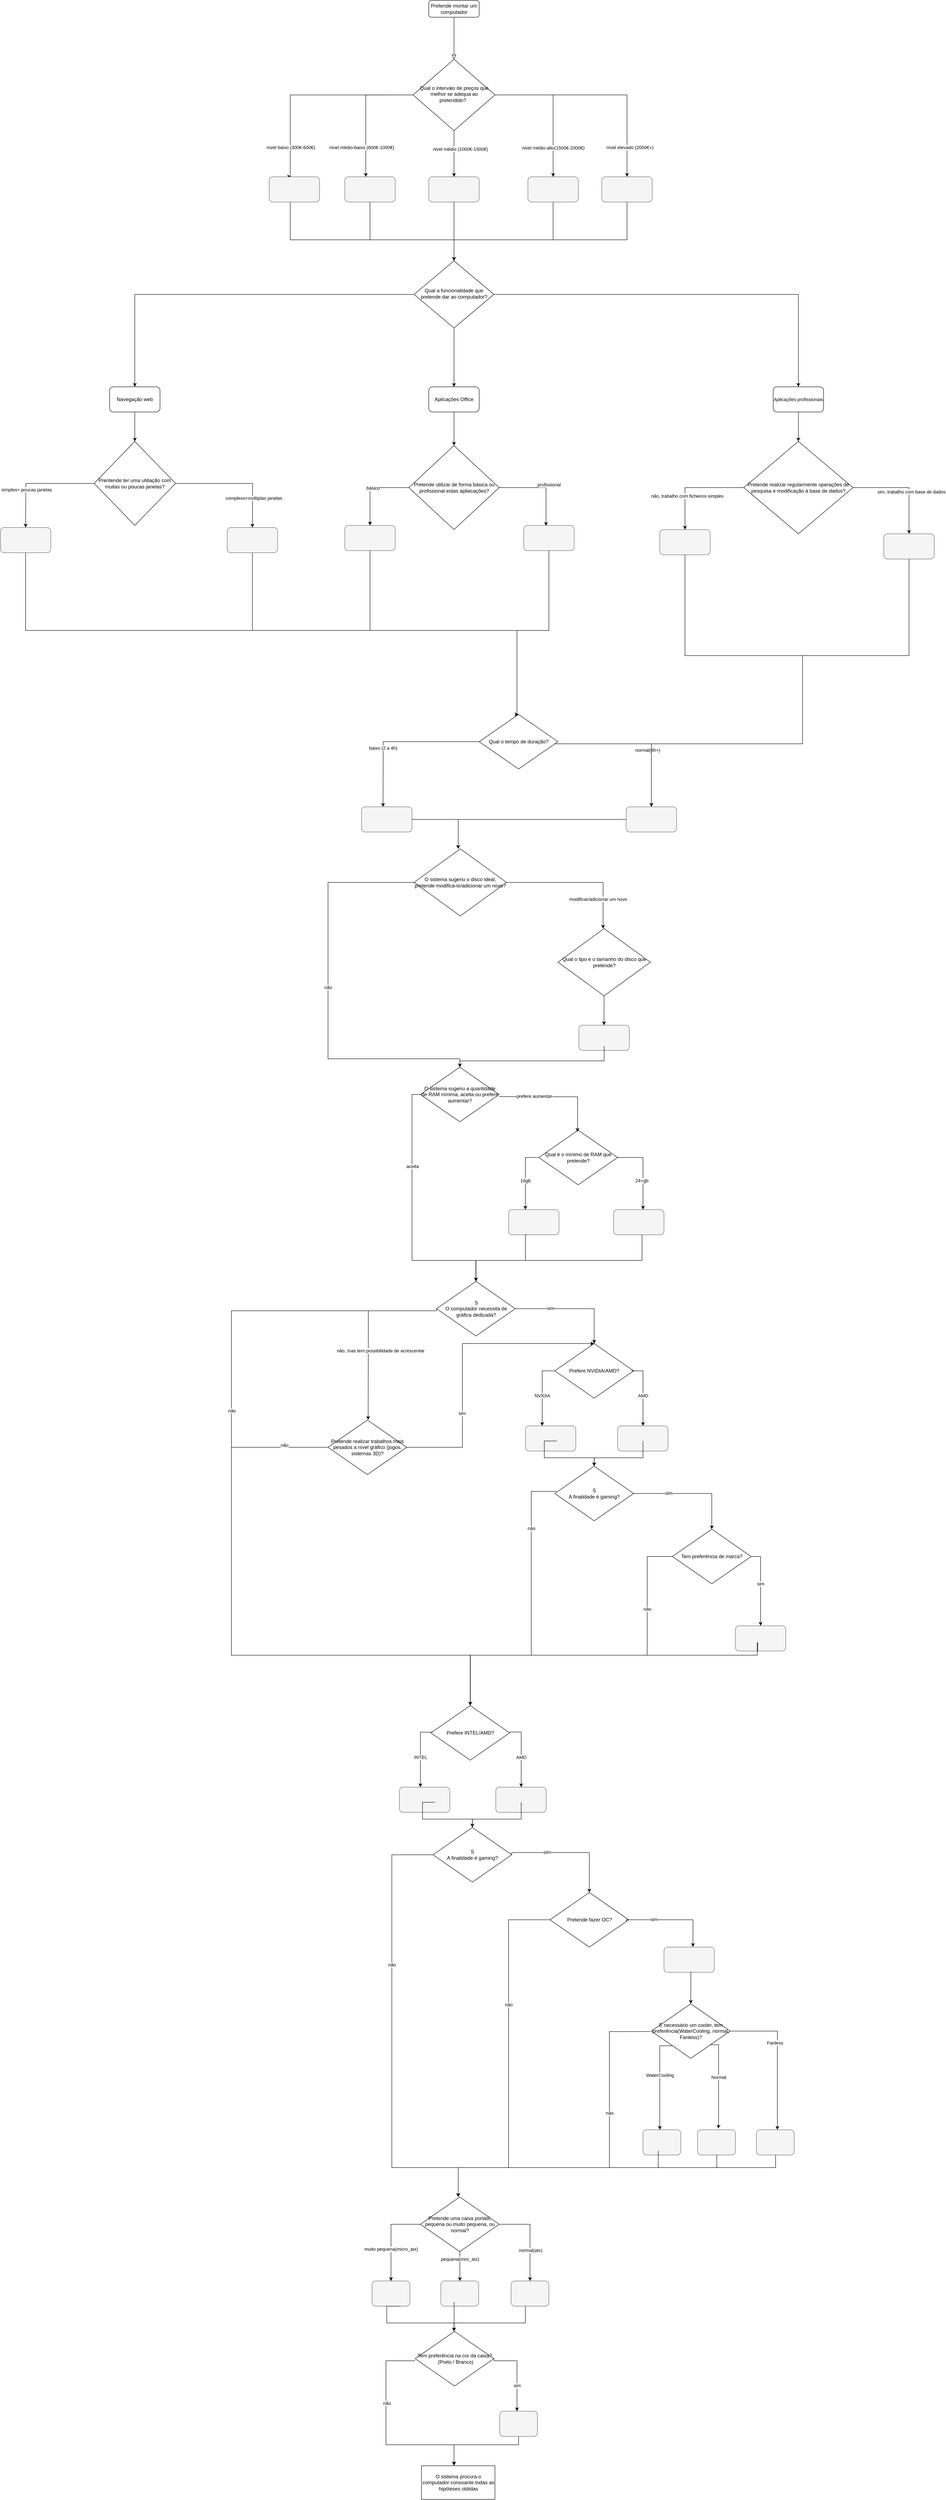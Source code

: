 <mxfile version="15.5.4" type="embed" pages="3"><diagram id="C5RBs43oDa-KdzZeNtuy" name="Common"><mxGraphModel dx="2678" dy="2034" grid="1" gridSize="10" guides="1" tooltips="1" connect="1" arrows="1" fold="1" page="1" pageScale="1" pageWidth="827" pageHeight="1169" math="0" shadow="0"><root><mxCell id="WIyWlLk6GJQsqaUBKTNV-0"/><mxCell id="WIyWlLk6GJQsqaUBKTNV-1" parent="WIyWlLk6GJQsqaUBKTNV-0"/><mxCell id="WIyWlLk6GJQsqaUBKTNV-2" value="" style="rounded=0;html=1;jettySize=auto;orthogonalLoop=1;fontSize=11;endArrow=block;endFill=0;endSize=8;strokeWidth=1;shadow=0;labelBackgroundColor=none;edgeStyle=orthogonalEdgeStyle;" parent="WIyWlLk6GJQsqaUBKTNV-1" source="WIyWlLk6GJQsqaUBKTNV-3" edge="1"><mxGeometry relative="1" as="geometry"><mxPoint y="-440" as="targetPoint"/></mxGeometry></mxCell><mxCell id="WIyWlLk6GJQsqaUBKTNV-3" value="Pretende montar um computador&lt;br&gt;" style="rounded=1;whiteSpace=wrap;html=1;fontSize=12;glass=0;strokeWidth=1;shadow=0;" parent="WIyWlLk6GJQsqaUBKTNV-1" vertex="1"><mxGeometry x="-60" y="-580" width="120" height="40" as="geometry"/></mxCell><mxCell id="u-Qdk7PA7i_6lC7Le9-R-16" style="edgeStyle=orthogonalEdgeStyle;rounded=0;orthogonalLoop=1;jettySize=auto;html=1;entryX=0.5;entryY=0;entryDx=0;entryDy=0;" parent="WIyWlLk6GJQsqaUBKTNV-1" source="WIyWlLk6GJQsqaUBKTNV-6" target="u-Qdk7PA7i_6lC7Le9-R-1" edge="1"><mxGeometry relative="1" as="geometry"><mxPoint x="120" y="370" as="targetPoint"/></mxGeometry></mxCell><mxCell id="u-Qdk7PA7i_6lC7Le9-R-28" style="edgeStyle=orthogonalEdgeStyle;rounded=0;orthogonalLoop=1;jettySize=auto;html=1;entryX=0.5;entryY=0;entryDx=0;entryDy=0;" parent="WIyWlLk6GJQsqaUBKTNV-1" source="WIyWlLk6GJQsqaUBKTNV-6" target="u-Qdk7PA7i_6lC7Le9-R-29" edge="1"><mxGeometry relative="1" as="geometry"><mxPoint y="390" as="targetPoint"/></mxGeometry></mxCell><mxCell id="u-Qdk7PA7i_6lC7Le9-R-41" style="edgeStyle=orthogonalEdgeStyle;rounded=0;orthogonalLoop=1;jettySize=auto;html=1;entryX=0.5;entryY=0;entryDx=0;entryDy=0;" parent="WIyWlLk6GJQsqaUBKTNV-1" source="WIyWlLk6GJQsqaUBKTNV-6" target="u-Qdk7PA7i_6lC7Le9-R-50" edge="1"><mxGeometry relative="1" as="geometry"><mxPoint x="810" y="440" as="targetPoint"/></mxGeometry></mxCell><mxCell id="WIyWlLk6GJQsqaUBKTNV-6" value="Qual a funcionalidade que pretende dar ao computador?" style="rhombus;whiteSpace=wrap;html=1;shadow=0;fontFamily=Helvetica;fontSize=12;align=center;strokeWidth=1;spacing=6;spacingTop=-4;" parent="WIyWlLk6GJQsqaUBKTNV-1" vertex="1"><mxGeometry x="-95" y="40" width="190" height="160" as="geometry"/></mxCell><mxCell id="u-Qdk7PA7i_6lC7Le9-R-0" style="edgeStyle=orthogonalEdgeStyle;rounded=0;orthogonalLoop=1;jettySize=auto;html=1;" parent="WIyWlLk6GJQsqaUBKTNV-1" source="u-Qdk7PA7i_6lC7Le9-R-1" target="u-Qdk7PA7i_6lC7Le9-R-6" edge="1"><mxGeometry relative="1" as="geometry"><Array as="points"/></mxGeometry></mxCell><mxCell id="u-Qdk7PA7i_6lC7Le9-R-1" value="Navegação web" style="rounded=1;whiteSpace=wrap;html=1;" parent="WIyWlLk6GJQsqaUBKTNV-1" vertex="1"><mxGeometry x="-820" y="340" width="120" height="60" as="geometry"/></mxCell><mxCell id="u-Qdk7PA7i_6lC7Le9-R-2" style="edgeStyle=orthogonalEdgeStyle;rounded=0;orthogonalLoop=1;jettySize=auto;html=1;" parent="WIyWlLk6GJQsqaUBKTNV-1" source="u-Qdk7PA7i_6lC7Le9-R-6" edge="1"><mxGeometry relative="1" as="geometry"><mxPoint x="-1020" y="675" as="targetPoint"/></mxGeometry></mxCell><mxCell id="u-Qdk7PA7i_6lC7Le9-R-3" value="simples= poucas janelas" style="edgeLabel;html=1;align=center;verticalAlign=middle;resizable=0;points=[];" parent="u-Qdk7PA7i_6lC7Le9-R-2" vertex="1" connectable="0"><mxGeometry x="0.203" y="-2" relative="1" as="geometry"><mxPoint y="17" as="offset"/></mxGeometry></mxCell><mxCell id="u-Qdk7PA7i_6lC7Le9-R-4" style="edgeStyle=orthogonalEdgeStyle;rounded=0;orthogonalLoop=1;jettySize=auto;html=1;" parent="WIyWlLk6GJQsqaUBKTNV-1" source="u-Qdk7PA7i_6lC7Le9-R-6" edge="1"><mxGeometry relative="1" as="geometry"><mxPoint x="-480" y="675" as="targetPoint"/></mxGeometry></mxCell><mxCell id="u-Qdk7PA7i_6lC7Le9-R-5" value="complexo=múltiplas janelas" style="edgeLabel;html=1;align=center;verticalAlign=middle;resizable=0;points=[];" parent="u-Qdk7PA7i_6lC7Le9-R-4" vertex="1" connectable="0"><mxGeometry x="-0.126" y="-1" relative="1" as="geometry"><mxPoint x="60" y="34" as="offset"/></mxGeometry></mxCell><mxCell id="u-Qdk7PA7i_6lC7Le9-R-6" value="Prentende ter uma utiliação com muitas ou poucas janelas?" style="rhombus;whiteSpace=wrap;html=1;" parent="WIyWlLk6GJQsqaUBKTNV-1" vertex="1"><mxGeometry x="-856.87" y="470" width="193.75" height="200" as="geometry"/></mxCell><mxCell id="u-Qdk7PA7i_6lC7Le9-R-56" style="edgeStyle=orthogonalEdgeStyle;rounded=0;orthogonalLoop=1;jettySize=auto;html=1;entryX=0.5;entryY=0;entryDx=0;entryDy=0;" parent="WIyWlLk6GJQsqaUBKTNV-1" source="u-Qdk7PA7i_6lC7Le9-R-8" target="u-Qdk7PA7i_6lC7Le9-R-15" edge="1"><mxGeometry relative="1" as="geometry"><Array as="points"><mxPoint x="-1020" y="920"/><mxPoint x="150" y="920"/></Array></mxGeometry></mxCell><mxCell id="u-Qdk7PA7i_6lC7Le9-R-8" value="" style="rounded=1;whiteSpace=wrap;html=1;fillColor=#f5f5f5;strokeColor=#666666;fontColor=#333333;" parent="WIyWlLk6GJQsqaUBKTNV-1" vertex="1"><mxGeometry x="-1080" y="675" width="120" height="60" as="geometry"/></mxCell><mxCell id="u-Qdk7PA7i_6lC7Le9-R-11" style="edgeStyle=orthogonalEdgeStyle;rounded=0;orthogonalLoop=1;jettySize=auto;html=1;" parent="WIyWlLk6GJQsqaUBKTNV-1" source="u-Qdk7PA7i_6lC7Le9-R-15" edge="1"><mxGeometry relative="1" as="geometry"><mxPoint x="-169" y="1340" as="targetPoint"/></mxGeometry></mxCell><mxCell id="u-Qdk7PA7i_6lC7Le9-R-12" value="baixo (2 a 4h)" style="edgeLabel;html=1;align=center;verticalAlign=middle;resizable=0;points=[];" parent="u-Qdk7PA7i_6lC7Le9-R-11" vertex="1" connectable="0"><mxGeometry x="0.268" y="-1" relative="1" as="geometry"><mxPoint as="offset"/></mxGeometry></mxCell><mxCell id="u-Qdk7PA7i_6lC7Le9-R-13" style="edgeStyle=orthogonalEdgeStyle;rounded=0;orthogonalLoop=1;jettySize=auto;html=1;entryX=0.5;entryY=0;entryDx=0;entryDy=0;" parent="WIyWlLk6GJQsqaUBKTNV-1" source="u-Qdk7PA7i_6lC7Le9-R-15" target="u-Qdk7PA7i_6lC7Le9-R-18" edge="1"><mxGeometry relative="1" as="geometry"><mxPoint x="471" y="1330" as="targetPoint"/><Array as="points"><mxPoint x="470" y="1190"/></Array></mxGeometry></mxCell><mxCell id="u-Qdk7PA7i_6lC7Le9-R-14" value="normal(4h+)" style="edgeLabel;html=1;align=center;verticalAlign=middle;resizable=0;points=[];" parent="u-Qdk7PA7i_6lC7Le9-R-13" vertex="1" connectable="0"><mxGeometry x="-0.181" relative="1" as="geometry"><mxPoint x="65" y="15" as="offset"/></mxGeometry></mxCell><mxCell id="u-Qdk7PA7i_6lC7Le9-R-15" value="Qual o tempo de duração?" style="rhombus;whiteSpace=wrap;html=1;" parent="WIyWlLk6GJQsqaUBKTNV-1" vertex="1"><mxGeometry x="60" y="1120" width="187.5" height="130" as="geometry"/></mxCell><mxCell id="u-Qdk7PA7i_6lC7Le9-R-17" value="" style="rounded=1;whiteSpace=wrap;html=1;fillColor=#f5f5f5;strokeColor=#666666;fontColor=#333333;" parent="WIyWlLk6GJQsqaUBKTNV-1" vertex="1"><mxGeometry x="-220" y="1340" width="120" height="60" as="geometry"/></mxCell><mxCell id="u-Qdk7PA7i_6lC7Le9-R-18" value="" style="rounded=1;whiteSpace=wrap;html=1;fillColor=#f5f5f5;fontColor=#333333;strokeColor=#666666;" parent="WIyWlLk6GJQsqaUBKTNV-1" vertex="1"><mxGeometry x="410" y="1340" width="120" height="60" as="geometry"/></mxCell><mxCell id="u-Qdk7PA7i_6lC7Le9-R-21" style="edgeStyle=orthogonalEdgeStyle;rounded=0;orthogonalLoop=1;jettySize=auto;html=1;" parent="WIyWlLk6GJQsqaUBKTNV-1" source="u-Qdk7PA7i_6lC7Le9-R-23" target="u-Qdk7PA7i_6lC7Le9-R-25" edge="1"><mxGeometry relative="1" as="geometry"><mxPoint x="617" y="2210" as="targetPoint"/><Array as="points"><mxPoint x="170" y="2175"/></Array></mxGeometry></mxCell><mxCell id="u-Qdk7PA7i_6lC7Le9-R-22" value="16gb" style="edgeLabel;html=1;align=center;verticalAlign=middle;resizable=0;points=[];" parent="u-Qdk7PA7i_6lC7Le9-R-21" vertex="1" connectable="0"><mxGeometry x="-0.181" relative="1" as="geometry"><mxPoint y="23" as="offset"/></mxGeometry></mxCell><mxCell id="u-Qdk7PA7i_6lC7Le9-R-66" style="edgeStyle=orthogonalEdgeStyle;rounded=0;orthogonalLoop=1;jettySize=auto;html=1;" parent="WIyWlLk6GJQsqaUBKTNV-1" source="u-Qdk7PA7i_6lC7Le9-R-23" target="u-Qdk7PA7i_6lC7Le9-R-67" edge="1"><mxGeometry relative="1" as="geometry"><mxPoint x="576" y="2259" as="targetPoint"/><Array as="points"><mxPoint x="450" y="2175"/></Array></mxGeometry></mxCell><mxCell id="u-Qdk7PA7i_6lC7Le9-R-68" value="24+gb" style="edgeLabel;html=1;align=center;verticalAlign=middle;resizable=0;points=[];" parent="u-Qdk7PA7i_6lC7Le9-R-66" vertex="1" connectable="0"><mxGeometry x="-0.383" y="1" relative="1" as="geometry"><mxPoint y="56" as="offset"/></mxGeometry></mxCell><mxCell id="u-Qdk7PA7i_6lC7Le9-R-23" value="Qual é o mínimo de RAM que pretende?" style="rhombus;whiteSpace=wrap;html=1;" parent="WIyWlLk6GJQsqaUBKTNV-1" vertex="1"><mxGeometry x="202" y="2110" width="187.5" height="130" as="geometry"/></mxCell><mxCell id="u-Qdk7PA7i_6lC7Le9-R-25" value="" style="rounded=1;whiteSpace=wrap;html=1;fillColor=#f5f5f5;fontColor=#333333;strokeColor=#666666;" parent="WIyWlLk6GJQsqaUBKTNV-1" vertex="1"><mxGeometry x="130" y="2299" width="120" height="60" as="geometry"/></mxCell><mxCell id="u-Qdk7PA7i_6lC7Le9-R-26" style="edgeStyle=orthogonalEdgeStyle;rounded=0;orthogonalLoop=1;jettySize=auto;html=1;entryX=0.477;entryY=0.002;entryDx=0;entryDy=0;entryPerimeter=0;" parent="WIyWlLk6GJQsqaUBKTNV-1" source="u-Qdk7PA7i_6lC7Le9-R-17" target="119" edge="1"><mxGeometry relative="1" as="geometry"><mxPoint y="1440" as="targetPoint"/><mxPoint x="-30" y="1371" as="sourcePoint"/><Array as="points"><mxPoint x="10" y="1370"/><mxPoint x="10" y="1440"/></Array></mxGeometry></mxCell><mxCell id="u-Qdk7PA7i_6lC7Le9-R-27" style="edgeStyle=orthogonalEdgeStyle;rounded=0;orthogonalLoop=1;jettySize=auto;html=1;" parent="WIyWlLk6GJQsqaUBKTNV-1" source="u-Qdk7PA7i_6lC7Le9-R-18" edge="1"><mxGeometry relative="1" as="geometry"><mxPoint x="10" y="1440" as="targetPoint"/><mxPoint x="380" y="1371" as="sourcePoint"/><Array as="points"><mxPoint x="10" y="1370"/></Array></mxGeometry></mxCell><mxCell id="u-Qdk7PA7i_6lC7Le9-R-32" style="edgeStyle=orthogonalEdgeStyle;rounded=0;orthogonalLoop=1;jettySize=auto;html=1;entryX=0.5;entryY=0;entryDx=0;entryDy=0;" parent="WIyWlLk6GJQsqaUBKTNV-1" source="u-Qdk7PA7i_6lC7Le9-R-29" target="u-Qdk7PA7i_6lC7Le9-R-34" edge="1"><mxGeometry relative="1" as="geometry"><mxPoint y="610" as="targetPoint"/></mxGeometry></mxCell><mxCell id="u-Qdk7PA7i_6lC7Le9-R-29" value="Aplicações Office" style="rounded=1;whiteSpace=wrap;html=1;" parent="WIyWlLk6GJQsqaUBKTNV-1" vertex="1"><mxGeometry x="-60" y="340" width="120" height="60" as="geometry"/></mxCell><mxCell id="u-Qdk7PA7i_6lC7Le9-R-57" style="edgeStyle=orthogonalEdgeStyle;rounded=0;orthogonalLoop=1;jettySize=auto;html=1;entryX=0.5;entryY=0;entryDx=0;entryDy=0;" parent="WIyWlLk6GJQsqaUBKTNV-1" source="u-Qdk7PA7i_6lC7Le9-R-10" target="u-Qdk7PA7i_6lC7Le9-R-15" edge="1"><mxGeometry relative="1" as="geometry"><Array as="points"><mxPoint x="-480" y="920"/><mxPoint x="150" y="920"/></Array></mxGeometry></mxCell><mxCell id="u-Qdk7PA7i_6lC7Le9-R-10" value="" style="rounded=1;whiteSpace=wrap;html=1;fillColor=#f5f5f5;fontColor=#333333;strokeColor=#666666;" parent="WIyWlLk6GJQsqaUBKTNV-1" vertex="1"><mxGeometry x="-540" y="675" width="120" height="60" as="geometry"/></mxCell><mxCell id="u-Qdk7PA7i_6lC7Le9-R-35" style="edgeStyle=orthogonalEdgeStyle;rounded=0;orthogonalLoop=1;jettySize=auto;html=1;entryX=0.5;entryY=0;entryDx=0;entryDy=0;" parent="WIyWlLk6GJQsqaUBKTNV-1" source="u-Qdk7PA7i_6lC7Le9-R-34" target="u-Qdk7PA7i_6lC7Le9-R-39" edge="1"><mxGeometry relative="1" as="geometry"><mxPoint x="-200" y="700" as="targetPoint"/></mxGeometry></mxCell><mxCell id="u-Qdk7PA7i_6lC7Le9-R-37" value="básico" style="edgeLabel;html=1;align=center;verticalAlign=middle;resizable=0;points=[];" parent="u-Qdk7PA7i_6lC7Le9-R-35" vertex="1" connectable="0"><mxGeometry x="-0.056" y="1" relative="1" as="geometry"><mxPoint as="offset"/></mxGeometry></mxCell><mxCell id="u-Qdk7PA7i_6lC7Le9-R-36" style="edgeStyle=orthogonalEdgeStyle;rounded=0;orthogonalLoop=1;jettySize=auto;html=1;entryX=0.442;entryY=0.017;entryDx=0;entryDy=0;entryPerimeter=0;" parent="WIyWlLk6GJQsqaUBKTNV-1" source="u-Qdk7PA7i_6lC7Le9-R-34" target="u-Qdk7PA7i_6lC7Le9-R-40" edge="1"><mxGeometry relative="1" as="geometry"><mxPoint x="220" y="690" as="targetPoint"/></mxGeometry></mxCell><mxCell id="u-Qdk7PA7i_6lC7Le9-R-38" value="profissional" style="edgeLabel;html=1;align=center;verticalAlign=middle;resizable=0;points=[];" parent="u-Qdk7PA7i_6lC7Le9-R-36" vertex="1" connectable="0"><mxGeometry x="0.308" y="4" relative="1" as="geometry"><mxPoint x="3" y="-28" as="offset"/></mxGeometry></mxCell><mxCell id="u-Qdk7PA7i_6lC7Le9-R-34" value="Pretende utilizar de forma básica ou profissional estas apliacações?" style="rhombus;whiteSpace=wrap;html=1;" parent="WIyWlLk6GJQsqaUBKTNV-1" vertex="1"><mxGeometry x="-107.5" y="480" width="215" height="200" as="geometry"/></mxCell><mxCell id="u-Qdk7PA7i_6lC7Le9-R-58" style="edgeStyle=orthogonalEdgeStyle;rounded=0;orthogonalLoop=1;jettySize=auto;html=1;entryX=0.5;entryY=0;entryDx=0;entryDy=0;" parent="WIyWlLk6GJQsqaUBKTNV-1" source="u-Qdk7PA7i_6lC7Le9-R-39" target="u-Qdk7PA7i_6lC7Le9-R-15" edge="1"><mxGeometry relative="1" as="geometry"><Array as="points"><mxPoint x="-200" y="920"/><mxPoint x="150" y="920"/></Array></mxGeometry></mxCell><mxCell id="u-Qdk7PA7i_6lC7Le9-R-39" value="" style="rounded=1;whiteSpace=wrap;html=1;fillColor=#f5f5f5;fontColor=#333333;strokeColor=#666666;" parent="WIyWlLk6GJQsqaUBKTNV-1" vertex="1"><mxGeometry x="-260" y="670" width="120" height="60" as="geometry"/></mxCell><mxCell id="u-Qdk7PA7i_6lC7Le9-R-59" style="edgeStyle=orthogonalEdgeStyle;rounded=0;orthogonalLoop=1;jettySize=auto;html=1;entryX=0.5;entryY=0;entryDx=0;entryDy=0;" parent="WIyWlLk6GJQsqaUBKTNV-1" source="u-Qdk7PA7i_6lC7Le9-R-40" target="u-Qdk7PA7i_6lC7Le9-R-15" edge="1"><mxGeometry relative="1" as="geometry"><Array as="points"><mxPoint x="226" y="920"/><mxPoint x="150" y="920"/></Array></mxGeometry></mxCell><mxCell id="u-Qdk7PA7i_6lC7Le9-R-40" value="" style="rounded=1;whiteSpace=wrap;html=1;fillColor=#f5f5f5;fontColor=#333333;strokeColor=#666666;" parent="WIyWlLk6GJQsqaUBKTNV-1" vertex="1"><mxGeometry x="166" y="670" width="120" height="60" as="geometry"/></mxCell><mxCell id="u-Qdk7PA7i_6lC7Le9-R-46" style="edgeStyle=orthogonalEdgeStyle;rounded=0;orthogonalLoop=1;jettySize=auto;html=1;entryX=0.5;entryY=0;entryDx=0;entryDy=0;" parent="WIyWlLk6GJQsqaUBKTNV-1" source="u-Qdk7PA7i_6lC7Le9-R-43" target="u-Qdk7PA7i_6lC7Le9-R-48" edge="1"><mxGeometry relative="1" as="geometry"><mxPoint x="543.5" y="830" as="targetPoint"/></mxGeometry></mxCell><mxCell id="u-Qdk7PA7i_6lC7Le9-R-47" value="não, trabalho com ficheiros simples" style="edgeLabel;html=1;align=center;verticalAlign=middle;resizable=0;points=[];" parent="u-Qdk7PA7i_6lC7Le9-R-46" vertex="1" connectable="0"><mxGeometry x="0.176" y="-1" relative="1" as="geometry"><mxPoint x="6" y="19" as="offset"/></mxGeometry></mxCell><mxCell id="u-Qdk7PA7i_6lC7Le9-R-53" style="edgeStyle=orthogonalEdgeStyle;rounded=0;orthogonalLoop=1;jettySize=auto;html=1;entryX=0.5;entryY=0;entryDx=0;entryDy=0;" parent="WIyWlLk6GJQsqaUBKTNV-1" source="u-Qdk7PA7i_6lC7Le9-R-43" target="u-Qdk7PA7i_6lC7Le9-R-49" edge="1"><mxGeometry relative="1" as="geometry"/></mxCell><mxCell id="u-Qdk7PA7i_6lC7Le9-R-54" value="&lt;span style=&quot;color: rgba(0, 0, 0, 0); font-family: monospace; font-size: 0px; text-align: start; background-color: rgb(248, 249, 250);&quot;&gt;%3CmxGraphModel%3E%3Croot%3E%3CmxCell%20id%3D%220%22%2F%3E%3CmxCell%20id%3D%221%22%20parent%3D%220%22%2F%3E%3CmxCell%20id%3D%222%22%20value%3D%22sim%2C%20utilizar%20base%20de%20dados%22%20style%3D%22edgeLabel%3Bhtml%3D1%3Balign%3Dcenter%3BverticalAlign%3Dmiddle%3Bresizable%3D0%3Bpoints%3D%5B%5D%3B%22%20vertex%3D%221%22%20connectable%3D%220%22%20parent%3D%221%22%3E%3CmxGeometry%20x%3D%221116%22%20y%3D%22630%22%20as%3D%22geometry%22%2F%3E%3C%2FmxCell%3E%3C%2Froot%3E%3C%2FmxGraphModel%3Esim&lt;/span&gt;" style="edgeLabel;html=1;align=center;verticalAlign=middle;resizable=0;points=[];" parent="u-Qdk7PA7i_6lC7Le9-R-53" vertex="1" connectable="0"><mxGeometry x="-0.138" y="4" relative="1" as="geometry"><mxPoint as="offset"/></mxGeometry></mxCell><mxCell id="u-Qdk7PA7i_6lC7Le9-R-55" value="sim, trabalho com base de dados" style="edgeLabel;html=1;align=center;verticalAlign=middle;resizable=0;points=[];" parent="u-Qdk7PA7i_6lC7Le9-R-53" vertex="1" connectable="0"><mxGeometry x="-0.179" relative="1" as="geometry"><mxPoint x="39" y="10" as="offset"/></mxGeometry></mxCell><mxCell id="u-Qdk7PA7i_6lC7Le9-R-43" value="Pretende realizar regularmente operações de pesquisa e modificação à base de dados?" style="rhombus;whiteSpace=wrap;html=1;" parent="WIyWlLk6GJQsqaUBKTNV-1" vertex="1"><mxGeometry x="690" y="470" width="260" height="220" as="geometry"/></mxCell><mxCell id="u-Qdk7PA7i_6lC7Le9-R-64" style="edgeStyle=orthogonalEdgeStyle;rounded=0;orthogonalLoop=1;jettySize=auto;html=1;" parent="WIyWlLk6GJQsqaUBKTNV-1" source="u-Qdk7PA7i_6lC7Le9-R-48" edge="1"><mxGeometry relative="1" as="geometry"><mxPoint x="470" y="1340" as="targetPoint"/><Array as="points"><mxPoint x="550" y="980"/><mxPoint x="830" y="980"/><mxPoint x="830" y="1190"/></Array></mxGeometry></mxCell><mxCell id="u-Qdk7PA7i_6lC7Le9-R-48" value="" style="rounded=1;whiteSpace=wrap;html=1;fillColor=#f5f5f5;fontColor=#333333;strokeColor=#666666;" parent="WIyWlLk6GJQsqaUBKTNV-1" vertex="1"><mxGeometry x="490" y="680" width="120" height="60" as="geometry"/></mxCell><mxCell id="u-Qdk7PA7i_6lC7Le9-R-65" style="edgeStyle=orthogonalEdgeStyle;rounded=0;orthogonalLoop=1;jettySize=auto;html=1;" parent="WIyWlLk6GJQsqaUBKTNV-1" source="u-Qdk7PA7i_6lC7Le9-R-49" target="u-Qdk7PA7i_6lC7Le9-R-18" edge="1"><mxGeometry relative="1" as="geometry"><Array as="points"><mxPoint x="1083" y="980"/><mxPoint x="830" y="980"/><mxPoint x="830" y="1190"/><mxPoint x="470" y="1190"/></Array></mxGeometry></mxCell><mxCell id="u-Qdk7PA7i_6lC7Le9-R-49" value="" style="rounded=1;whiteSpace=wrap;html=1;fillColor=#f5f5f5;fontColor=#333333;strokeColor=#666666;" parent="WIyWlLk6GJQsqaUBKTNV-1" vertex="1"><mxGeometry x="1023.5" y="690" width="120" height="60" as="geometry"/></mxCell><mxCell id="u-Qdk7PA7i_6lC7Le9-R-51" style="edgeStyle=orthogonalEdgeStyle;rounded=0;orthogonalLoop=1;jettySize=auto;html=1;" parent="WIyWlLk6GJQsqaUBKTNV-1" source="u-Qdk7PA7i_6lC7Le9-R-50" target="u-Qdk7PA7i_6lC7Le9-R-43" edge="1"><mxGeometry relative="1" as="geometry"/></mxCell><mxCell id="u-Qdk7PA7i_6lC7Le9-R-50" value="&lt;span style=&quot;font-size: 11px; background-color: rgb(255, 255, 255);&quot;&gt;Aplicações profissionais&lt;/span&gt;" style="rounded=1;whiteSpace=wrap;html=1;" parent="WIyWlLk6GJQsqaUBKTNV-1" vertex="1"><mxGeometry x="760" y="340" width="120" height="60" as="geometry"/></mxCell><mxCell id="u-Qdk7PA7i_6lC7Le9-R-67" value="" style="rounded=1;whiteSpace=wrap;html=1;fillColor=#f5f5f5;fontColor=#333333;strokeColor=#666666;" parent="WIyWlLk6GJQsqaUBKTNV-1" vertex="1"><mxGeometry x="380" y="2299" width="120" height="60" as="geometry"/></mxCell><mxCell id="u-Qdk7PA7i_6lC7Le9-R-72" style="edgeStyle=orthogonalEdgeStyle;rounded=0;orthogonalLoop=1;jettySize=auto;html=1;entryX=0.434;entryY=-0.01;entryDx=0;entryDy=0;entryPerimeter=0;" parent="WIyWlLk6GJQsqaUBKTNV-1" target="u-Qdk7PA7i_6lC7Le9-R-75" edge="1"><mxGeometry relative="1" as="geometry"><mxPoint x="-350.07" y="-160" as="targetPoint"/><Array as="points"><mxPoint x="-390" y="-355"/><mxPoint x="-390" y="-161"/></Array><mxPoint x="-97.503" y="-354.941" as="sourcePoint"/></mxGeometry></mxCell><mxCell id="u-Qdk7PA7i_6lC7Le9-R-74" value="nível baixo (300€-600€)" style="edgeLabel;html=1;align=center;verticalAlign=middle;resizable=0;points=[];" parent="u-Qdk7PA7i_6lC7Le9-R-72" vertex="1" connectable="0"><mxGeometry x="0.034" relative="1" as="geometry"><mxPoint x="-39" y="125" as="offset"/></mxGeometry></mxCell><mxCell id="u-Qdk7PA7i_6lC7Le9-R-79" style="edgeStyle=orthogonalEdgeStyle;rounded=0;orthogonalLoop=1;jettySize=auto;html=1;" parent="WIyWlLk6GJQsqaUBKTNV-1" source="u-Qdk7PA7i_6lC7Le9-R-70" target="u-Qdk7PA7i_6lC7Le9-R-78" edge="1"><mxGeometry relative="1" as="geometry"><Array as="points"><mxPoint x="-210" y="-355"/><mxPoint x="-210" y="-130"/></Array></mxGeometry></mxCell><mxCell id="u-Qdk7PA7i_6lC7Le9-R-80" value="nivel médio-baixo (600€-1000€)" style="edgeLabel;html=1;align=center;verticalAlign=middle;resizable=0;points=[];" parent="u-Qdk7PA7i_6lC7Le9-R-79" vertex="1" connectable="0"><mxGeometry x="-0.199" relative="1" as="geometry"><mxPoint x="-10" y="114" as="offset"/></mxGeometry></mxCell><mxCell id="u-Qdk7PA7i_6lC7Le9-R-81" style="edgeStyle=orthogonalEdgeStyle;rounded=0;orthogonalLoop=1;jettySize=auto;html=1;entryX=0.5;entryY=0;entryDx=0;entryDy=0;" parent="WIyWlLk6GJQsqaUBKTNV-1" source="u-Qdk7PA7i_6lC7Le9-R-70" target="u-Qdk7PA7i_6lC7Le9-R-82" edge="1"><mxGeometry relative="1" as="geometry"><mxPoint x="260" y="-160.0" as="targetPoint"/><Array as="points"><mxPoint x="236" y="-355"/></Array></mxGeometry></mxCell><mxCell id="u-Qdk7PA7i_6lC7Le9-R-83" value="nivel médio-alto(1500€-2000€)" style="edgeLabel;html=1;align=center;verticalAlign=middle;resizable=0;points=[];" parent="u-Qdk7PA7i_6lC7Le9-R-81" vertex="1" connectable="0"><mxGeometry x="0.097" relative="1" as="geometry"><mxPoint y="81" as="offset"/></mxGeometry></mxCell><mxCell id="u-Qdk7PA7i_6lC7Le9-R-70" value="Qual o intervalo de preços que melhor se adequa ao pretendido?&amp;nbsp;&amp;nbsp;" style="rhombus;whiteSpace=wrap;html=1;shadow=0;fontFamily=Helvetica;fontSize=12;align=center;strokeWidth=1;spacing=6;spacingTop=-4;" parent="WIyWlLk6GJQsqaUBKTNV-1" vertex="1"><mxGeometry x="-97.5" y="-440" width="195" height="170" as="geometry"/></mxCell><mxCell id="u-Qdk7PA7i_6lC7Le9-R-85" style="edgeStyle=orthogonalEdgeStyle;rounded=0;orthogonalLoop=1;jettySize=auto;html=1;" parent="WIyWlLk6GJQsqaUBKTNV-1" source="u-Qdk7PA7i_6lC7Le9-R-75" target="WIyWlLk6GJQsqaUBKTNV-6" edge="1"><mxGeometry relative="1" as="geometry"><Array as="points"><mxPoint x="-390" y="-10"/><mxPoint y="-10"/></Array></mxGeometry></mxCell><mxCell id="u-Qdk7PA7i_6lC7Le9-R-75" value="" style="rounded=1;whiteSpace=wrap;html=1;fillColor=#f5f5f5;strokeColor=#666666;fontColor=#333333;" parent="WIyWlLk6GJQsqaUBKTNV-1" vertex="1"><mxGeometry x="-440" y="-160" width="120" height="60" as="geometry"/></mxCell><mxCell id="u-Qdk7PA7i_6lC7Le9-R-86" style="edgeStyle=orthogonalEdgeStyle;rounded=0;orthogonalLoop=1;jettySize=auto;html=1;entryX=0.5;entryY=0;entryDx=0;entryDy=0;" parent="WIyWlLk6GJQsqaUBKTNV-1" source="u-Qdk7PA7i_6lC7Le9-R-78" target="WIyWlLk6GJQsqaUBKTNV-6" edge="1"><mxGeometry relative="1" as="geometry"><Array as="points"><mxPoint x="-200" y="-10"/><mxPoint y="-10"/></Array></mxGeometry></mxCell><mxCell id="u-Qdk7PA7i_6lC7Le9-R-78" value="" style="rounded=1;whiteSpace=wrap;html=1;fillColor=#f5f5f5;strokeColor=#666666;fontColor=#333333;" parent="WIyWlLk6GJQsqaUBKTNV-1" vertex="1"><mxGeometry x="-260" y="-160" width="120" height="60" as="geometry"/></mxCell><mxCell id="u-Qdk7PA7i_6lC7Le9-R-87" style="edgeStyle=orthogonalEdgeStyle;rounded=0;orthogonalLoop=1;jettySize=auto;html=1;" parent="WIyWlLk6GJQsqaUBKTNV-1" source="u-Qdk7PA7i_6lC7Le9-R-82" edge="1"><mxGeometry relative="1" as="geometry"><mxPoint y="40.0" as="targetPoint"/><Array as="points"><mxPoint x="236" y="-10"/><mxPoint y="-10"/></Array></mxGeometry></mxCell><mxCell id="u-Qdk7PA7i_6lC7Le9-R-82" value="" style="rounded=1;whiteSpace=wrap;html=1;fillColor=#f5f5f5;strokeColor=#666666;fontColor=#333333;" parent="WIyWlLk6GJQsqaUBKTNV-1" vertex="1"><mxGeometry x="176" y="-160" width="120" height="60" as="geometry"/></mxCell><mxCell id="0" style="edgeStyle=orthogonalEdgeStyle;rounded=0;orthogonalLoop=1;jettySize=auto;html=1;" parent="WIyWlLk6GJQsqaUBKTNV-1" source="u-Qdk7PA7i_6lC7Le9-R-70" target="2" edge="1"><mxGeometry relative="1" as="geometry"><mxPoint x="67.466" y="-339.774" as="sourcePoint"/><Array as="points"><mxPoint y="-110"/></Array></mxGeometry></mxCell><mxCell id="1" value="nivel médio (1000€-1500€)" style="edgeLabel;html=1;align=center;verticalAlign=middle;resizable=0;points=[];" parent="0" vertex="1" connectable="0"><mxGeometry x="-0.199" relative="1" as="geometry"><mxPoint x="15" as="offset"/></mxGeometry></mxCell><mxCell id="2" value="" style="rounded=1;whiteSpace=wrap;html=1;fillColor=#f5f5f5;strokeColor=#666666;fontColor=#333333;" parent="WIyWlLk6GJQsqaUBKTNV-1" vertex="1"><mxGeometry x="-60" y="-160" width="120" height="60" as="geometry"/></mxCell><mxCell id="3" style="edgeStyle=orthogonalEdgeStyle;rounded=0;orthogonalLoop=1;jettySize=auto;html=1;entryX=0.5;entryY=0;entryDx=0;entryDy=0;exitX=0.5;exitY=1;exitDx=0;exitDy=0;" parent="WIyWlLk6GJQsqaUBKTNV-1" source="2" target="WIyWlLk6GJQsqaUBKTNV-6" edge="1"><mxGeometry relative="1" as="geometry"><mxPoint x="-190.034" y="-90" as="sourcePoint"/><mxPoint x="10" y="50" as="targetPoint"/><Array as="points"/></mxGeometry></mxCell><mxCell id="4" style="edgeStyle=orthogonalEdgeStyle;rounded=0;orthogonalLoop=1;jettySize=auto;html=1;entryX=0.5;entryY=0;entryDx=0;entryDy=0;exitX=1;exitY=0.5;exitDx=0;exitDy=0;" parent="WIyWlLk6GJQsqaUBKTNV-1" source="u-Qdk7PA7i_6lC7Le9-R-70" target="7" edge="1"><mxGeometry relative="1" as="geometry"><mxPoint x="436" y="-160.0" as="targetPoint"/><Array as="points"><mxPoint x="412" y="-355"/></Array><mxPoint x="273.5" y="-355" as="sourcePoint"/></mxGeometry></mxCell><mxCell id="5" value="nível elevado (2000€+)&amp;nbsp;" style="edgeLabel;html=1;align=center;verticalAlign=middle;resizable=0;points=[];" parent="4" vertex="1" connectable="0"><mxGeometry x="0.097" relative="1" as="geometry"><mxPoint x="43" y="125" as="offset"/></mxGeometry></mxCell><mxCell id="6" style="edgeStyle=orthogonalEdgeStyle;rounded=0;orthogonalLoop=1;jettySize=auto;html=1;" parent="WIyWlLk6GJQsqaUBKTNV-1" source="7" edge="1"><mxGeometry relative="1" as="geometry"><mxPoint y="40" as="targetPoint"/><Array as="points"><mxPoint x="412" y="-10"/><mxPoint y="-10"/><mxPoint y="40"/></Array></mxGeometry></mxCell><mxCell id="7" value="" style="rounded=1;whiteSpace=wrap;html=1;fillColor=#f5f5f5;strokeColor=#666666;fontColor=#333333;" parent="WIyWlLk6GJQsqaUBKTNV-1" vertex="1"><mxGeometry x="352" y="-160" width="120" height="60" as="geometry"/></mxCell><mxCell id="9" value="O sistema sugeriu a quantidade de RAM mínima, aceita ou prefere aumentar?" style="rhombus;whiteSpace=wrap;html=1;" parent="WIyWlLk6GJQsqaUBKTNV-1" vertex="1"><mxGeometry x="-80" y="1960" width="187.5" height="130" as="geometry"/></mxCell><mxCell id="11" style="edgeStyle=orthogonalEdgeStyle;rounded=0;orthogonalLoop=1;jettySize=auto;html=1;" parent="WIyWlLk6GJQsqaUBKTNV-1" edge="1"><mxGeometry relative="1" as="geometry"><mxPoint x="294" y="2114" as="targetPoint"/><mxPoint x="107.5" y="2030" as="sourcePoint"/></mxGeometry></mxCell><mxCell id="12" value="prefere aumentar" style="edgeLabel;html=1;align=center;verticalAlign=middle;resizable=0;points=[];" parent="11" vertex="1" connectable="0"><mxGeometry x="-0.383" y="1" relative="1" as="geometry"><mxPoint as="offset"/></mxGeometry></mxCell><mxCell id="13" style="edgeStyle=orthogonalEdgeStyle;rounded=0;orthogonalLoop=1;jettySize=auto;html=1;entryX=0.5;entryY=0;entryDx=0;entryDy=0;" parent="WIyWlLk6GJQsqaUBKTNV-1" source="9" target="15" edge="1"><mxGeometry relative="1" as="geometry"><mxPoint x="-100" y="2500" as="targetPoint"/><mxPoint x="-100" y="2080" as="sourcePoint"/><Array as="points"><mxPoint x="-100" y="2025"/><mxPoint x="-100" y="2420"/><mxPoint x="52" y="2420"/></Array></mxGeometry></mxCell><mxCell id="14" value="aceita" style="edgeLabel;html=1;align=center;verticalAlign=middle;resizable=0;points=[];" parent="13" vertex="1" connectable="0"><mxGeometry x="-0.383" y="1" relative="1" as="geometry"><mxPoint as="offset"/></mxGeometry></mxCell><mxCell id="15" value="S&lt;br&gt;O computador necessita de gráfica dedicada?" style="rhombus;whiteSpace=wrap;html=1;" parent="WIyWlLk6GJQsqaUBKTNV-1" vertex="1"><mxGeometry x="-41.5" y="2470" width="187.5" height="130" as="geometry"/></mxCell><mxCell id="17" style="edgeStyle=orthogonalEdgeStyle;rounded=0;orthogonalLoop=1;jettySize=auto;html=1;entryX=0.5;entryY=0;entryDx=0;entryDy=0;" parent="WIyWlLk6GJQsqaUBKTNV-1" target="15" edge="1"><mxGeometry relative="1" as="geometry"><mxPoint x="174" y="2483" as="targetPoint"/><mxPoint x="174" y="2359" as="sourcePoint"/><Array as="points"><mxPoint x="170" y="2359"/><mxPoint x="170" y="2420"/><mxPoint x="52" y="2420"/></Array></mxGeometry></mxCell><mxCell id="19" style="edgeStyle=orthogonalEdgeStyle;rounded=0;orthogonalLoop=1;jettySize=auto;html=1;entryX=0.5;entryY=0;entryDx=0;entryDy=0;" parent="WIyWlLk6GJQsqaUBKTNV-1" target="15" edge="1"><mxGeometry relative="1" as="geometry"><mxPoint x="80" y="2479" as="targetPoint"/><mxPoint x="447.75" y="2359" as="sourcePoint"/><Array as="points"><mxPoint x="448" y="2420"/><mxPoint x="52" y="2420"/><mxPoint x="52" y="2470"/></Array></mxGeometry></mxCell><mxCell id="20" style="edgeStyle=orthogonalEdgeStyle;rounded=0;orthogonalLoop=1;jettySize=auto;html=1;exitX=1;exitY=0.5;exitDx=0;exitDy=0;entryX=0.5;entryY=0;entryDx=0;entryDy=0;" parent="WIyWlLk6GJQsqaUBKTNV-1" source="15" target="34" edge="1"><mxGeometry relative="1" as="geometry"><mxPoint x="333" y="2614" as="targetPoint"/><mxPoint x="146" y="2530.03" as="sourcePoint"/></mxGeometry></mxCell><mxCell id="21" value="sim" style="edgeLabel;html=1;align=center;verticalAlign=middle;resizable=0;points=[];" parent="20" vertex="1" connectable="0"><mxGeometry x="-0.383" y="1" relative="1" as="geometry"><mxPoint as="offset"/></mxGeometry></mxCell><mxCell id="22" style="edgeStyle=orthogonalEdgeStyle;rounded=0;orthogonalLoop=1;jettySize=auto;html=1;exitX=0;exitY=0.5;exitDx=0;exitDy=0;entryX=0.51;entryY=-0.002;entryDx=0;entryDy=0;entryPerimeter=0;" parent="WIyWlLk6GJQsqaUBKTNV-1" source="15" target="24" edge="1"><mxGeometry relative="1" as="geometry"><mxPoint x="-210" y="2600" as="targetPoint"/><mxPoint x="156" y="2545.0" as="sourcePoint"/><Array as="points"><mxPoint x="-42" y="2540"/><mxPoint x="-204" y="2540"/><mxPoint x="-204" y="2590"/><mxPoint x="-204" y="2590"/></Array></mxGeometry></mxCell><mxCell id="23" value="não, mas tem possibilidade de acrescentar" style="edgeLabel;html=1;align=center;verticalAlign=middle;resizable=0;points=[];" parent="22" vertex="1" connectable="0"><mxGeometry x="-0.383" y="1" relative="1" as="geometry"><mxPoint x="-7" y="94" as="offset"/></mxGeometry></mxCell><mxCell id="24" value="Pretende realizar trabalhos mais pesados a nível gráfico (jogos, sistemas 3D)?" style="rhombus;whiteSpace=wrap;html=1;" parent="WIyWlLk6GJQsqaUBKTNV-1" vertex="1"><mxGeometry x="-300" y="2800" width="187.5" height="130" as="geometry"/></mxCell><mxCell id="28" style="edgeStyle=orthogonalEdgeStyle;rounded=0;orthogonalLoop=1;jettySize=auto;html=1;entryX=0.5;entryY=0;entryDx=0;entryDy=0;" parent="WIyWlLk6GJQsqaUBKTNV-1" target="62" edge="1"><mxGeometry relative="1" as="geometry"><mxPoint x="-530" y="3180" as="targetPoint"/><mxPoint x="-200" y="2540" as="sourcePoint"/><Array as="points"><mxPoint x="-530" y="2540"/><mxPoint x="-530" y="3360"/><mxPoint x="39" y="3360"/></Array></mxGeometry></mxCell><mxCell id="29" value="não" style="edgeLabel;html=1;align=center;verticalAlign=middle;resizable=0;points=[];" parent="28" vertex="1" connectable="0"><mxGeometry x="-0.383" y="1" relative="1" as="geometry"><mxPoint as="offset"/></mxGeometry></mxCell><mxCell id="32" value="" style="endArrow=none;html=1;rounded=0;entryX=0;entryY=0.5;entryDx=0;entryDy=0;" parent="WIyWlLk6GJQsqaUBKTNV-1" target="24" edge="1"><mxGeometry width="50" height="50" relative="1" as="geometry"><mxPoint x="-530" y="2865" as="sourcePoint"/><mxPoint x="-300" y="3000" as="targetPoint"/></mxGeometry></mxCell><mxCell id="33" value="não" style="edgeLabel;html=1;align=center;verticalAlign=middle;resizable=0;points=[];" parent="32" vertex="1" connectable="0"><mxGeometry x="0.095" y="3" relative="1" as="geometry"><mxPoint y="-2" as="offset"/></mxGeometry></mxCell><mxCell id="34" value="Prefere NVIDIA/AMD?" style="rhombus;whiteSpace=wrap;html=1;" parent="WIyWlLk6GJQsqaUBKTNV-1" vertex="1"><mxGeometry x="240" y="2618" width="187.5" height="130" as="geometry"/></mxCell><mxCell id="35" style="edgeStyle=orthogonalEdgeStyle;rounded=0;orthogonalLoop=1;jettySize=auto;html=1;exitX=1;exitY=0.5;exitDx=0;exitDy=0;entryX=0.5;entryY=0;entryDx=0;entryDy=0;" parent="WIyWlLk6GJQsqaUBKTNV-1" source="24" target="34" edge="1"><mxGeometry relative="1" as="geometry"><mxPoint x="342.5" y="2624.03" as="targetPoint"/><mxPoint x="156" y="2545" as="sourcePoint"/><Array as="points"><mxPoint x="20" y="2865"/><mxPoint x="20" y="2618"/></Array></mxGeometry></mxCell><mxCell id="36" value="sim" style="edgeLabel;html=1;align=center;verticalAlign=middle;resizable=0;points=[];" parent="35" vertex="1" connectable="0"><mxGeometry x="-0.383" y="1" relative="1" as="geometry"><mxPoint as="offset"/></mxGeometry></mxCell><mxCell id="37" style="edgeStyle=orthogonalEdgeStyle;rounded=0;orthogonalLoop=1;jettySize=auto;html=1;exitX=0;exitY=0.5;exitDx=0;exitDy=0;" parent="WIyWlLk6GJQsqaUBKTNV-1" source="34" target="39" edge="1"><mxGeometry relative="1" as="geometry"><mxPoint x="657" y="2725" as="targetPoint"/><mxPoint x="242" y="2690" as="sourcePoint"/><Array as="points"><mxPoint x="210" y="2683"/></Array></mxGeometry></mxCell><mxCell id="38" value="NVIDIA" style="edgeLabel;html=1;align=center;verticalAlign=middle;resizable=0;points=[];" parent="37" vertex="1" connectable="0"><mxGeometry x="-0.181" relative="1" as="geometry"><mxPoint y="23" as="offset"/></mxGeometry></mxCell><mxCell id="39" value="" style="rounded=1;whiteSpace=wrap;html=1;fillColor=#f5f5f5;fontColor=#333333;strokeColor=#666666;" parent="WIyWlLk6GJQsqaUBKTNV-1" vertex="1"><mxGeometry x="170" y="2814" width="120" height="60" as="geometry"/></mxCell><mxCell id="40" style="edgeStyle=orthogonalEdgeStyle;rounded=0;orthogonalLoop=1;jettySize=auto;html=1;exitX=0.98;exitY=0.475;exitDx=0;exitDy=0;exitPerimeter=0;" parent="WIyWlLk6GJQsqaUBKTNV-1" source="34" target="42" edge="1"><mxGeometry relative="1" as="geometry"><mxPoint x="967" y="2725" as="targetPoint"/><mxPoint x="550.0" y="2683" as="sourcePoint"/><Array as="points"><mxPoint x="424" y="2683"/><mxPoint x="450" y="2683"/><mxPoint x="450" y="2844"/></Array></mxGeometry></mxCell><mxCell id="41" value="AMD" style="edgeLabel;html=1;align=center;verticalAlign=middle;resizable=0;points=[];" parent="40" vertex="1" connectable="0"><mxGeometry x="-0.181" relative="1" as="geometry"><mxPoint y="23" as="offset"/></mxGeometry></mxCell><mxCell id="42" value="" style="rounded=1;whiteSpace=wrap;html=1;fillColor=#f5f5f5;fontColor=#333333;strokeColor=#666666;" parent="WIyWlLk6GJQsqaUBKTNV-1" vertex="1"><mxGeometry x="389.5" y="2814" width="120" height="60" as="geometry"/></mxCell><mxCell id="46" value="S&lt;br&gt;A finalidade é gaming?" style="rhombus;whiteSpace=wrap;html=1;" parent="WIyWlLk6GJQsqaUBKTNV-1" vertex="1"><mxGeometry x="240" y="2910" width="187.5" height="130" as="geometry"/></mxCell><mxCell id="47" style="edgeStyle=orthogonalEdgeStyle;rounded=0;orthogonalLoop=1;jettySize=auto;html=1;exitX=0;exitY=0.5;exitDx=0;exitDy=0;entryX=0.5;entryY=0;entryDx=0;entryDy=0;" parent="WIyWlLk6GJQsqaUBKTNV-1" target="46" edge="1"><mxGeometry relative="1" as="geometry"><mxPoint x="215" y="2981" as="targetPoint"/><mxPoint x="245" y="2850" as="sourcePoint"/><Array as="points"><mxPoint x="215" y="2850"/><mxPoint x="215" y="2890"/><mxPoint x="334" y="2890"/></Array></mxGeometry></mxCell><mxCell id="49" style="edgeStyle=orthogonalEdgeStyle;rounded=0;orthogonalLoop=1;jettySize=auto;html=1;exitX=0;exitY=0.5;exitDx=0;exitDy=0;entryX=0.5;entryY=0;entryDx=0;entryDy=0;" parent="WIyWlLk6GJQsqaUBKTNV-1" target="46" edge="1"><mxGeometry relative="1" as="geometry"><mxPoint x="538.75" y="2910" as="targetPoint"/><mxPoint x="450" y="2850" as="sourcePoint"/><Array as="points"><mxPoint x="450" y="2890"/><mxPoint x="334" y="2890"/></Array></mxGeometry></mxCell><mxCell id="50" style="edgeStyle=orthogonalEdgeStyle;rounded=0;orthogonalLoop=1;jettySize=auto;html=1;exitX=1;exitY=0.5;exitDx=0;exitDy=0;entryX=0.5;entryY=0;entryDx=0;entryDy=0;" parent="WIyWlLk6GJQsqaUBKTNV-1" source="46" target="52" edge="1"><mxGeometry relative="1" as="geometry"><mxPoint x="615.25" y="3053" as="targetPoint"/><mxPoint x="427.5" y="2970" as="sourcePoint"/></mxGeometry></mxCell><mxCell id="51" value="sim" style="edgeLabel;html=1;align=center;verticalAlign=middle;resizable=0;points=[];" parent="50" vertex="1" connectable="0"><mxGeometry x="-0.383" y="1" relative="1" as="geometry"><mxPoint as="offset"/></mxGeometry></mxCell><mxCell id="52" value="Tem preferência de marca?" style="rhombus;whiteSpace=wrap;html=1;" parent="WIyWlLk6GJQsqaUBKTNV-1" vertex="1"><mxGeometry x="520" y="3060" width="187.5" height="130" as="geometry"/></mxCell><mxCell id="53" style="edgeStyle=orthogonalEdgeStyle;rounded=0;orthogonalLoop=1;jettySize=auto;html=1;exitX=0;exitY=0.5;exitDx=0;exitDy=0;entryX=0.5;entryY=0;entryDx=0;entryDy=0;" parent="WIyWlLk6GJQsqaUBKTNV-1" source="52" target="62" edge="1"><mxGeometry relative="1" as="geometry"><mxPoint x="460" y="3360" as="targetPoint"/><mxPoint x="306.82" y="3160" as="sourcePoint"/><Array as="points"><mxPoint x="460" y="3125"/><mxPoint x="460" y="3360"/><mxPoint x="39" y="3360"/></Array></mxGeometry></mxCell><mxCell id="54" value="não" style="edgeLabel;html=1;align=center;verticalAlign=middle;resizable=0;points=[];" parent="53" vertex="1" connectable="0"><mxGeometry x="-0.383" y="1" relative="1" as="geometry"><mxPoint x="-1" y="-73" as="offset"/></mxGeometry></mxCell><mxCell id="55" style="edgeStyle=orthogonalEdgeStyle;rounded=0;orthogonalLoop=1;jettySize=auto;html=1;exitX=1;exitY=0.5;exitDx=0;exitDy=0;" parent="WIyWlLk6GJQsqaUBKTNV-1" source="52" edge="1"><mxGeometry relative="1" as="geometry"><mxPoint x="730" y="3290" as="targetPoint"/><mxPoint x="790" y="3140" as="sourcePoint"/><Array as="points"><mxPoint x="730" y="3125"/></Array></mxGeometry></mxCell><mxCell id="56" value="sim" style="edgeLabel;html=1;align=center;verticalAlign=middle;resizable=0;points=[];" parent="55" vertex="1" connectable="0"><mxGeometry x="-0.383" y="1" relative="1" as="geometry"><mxPoint x="-1" y="29" as="offset"/></mxGeometry></mxCell><mxCell id="57" value="" style="rounded=1;whiteSpace=wrap;html=1;fillColor=#f5f5f5;fontColor=#333333;strokeColor=#666666;" parent="WIyWlLk6GJQsqaUBKTNV-1" vertex="1"><mxGeometry x="670" y="3290" width="120" height="60" as="geometry"/></mxCell><mxCell id="60" style="edgeStyle=orthogonalEdgeStyle;rounded=0;orthogonalLoop=1;jettySize=auto;html=1;exitX=0.444;exitY=1.005;exitDx=0;exitDy=0;exitPerimeter=0;entryX=0.5;entryY=0;entryDx=0;entryDy=0;" parent="WIyWlLk6GJQsqaUBKTNV-1" source="57" target="62" edge="1"><mxGeometry relative="1" as="geometry"><mxPoint x="40" y="3430" as="targetPoint"/><mxPoint x="700" y="3330" as="sourcePoint"/><Array as="points"><mxPoint x="723" y="3330"/><mxPoint x="722" y="3330"/><mxPoint x="722" y="3360"/><mxPoint x="39" y="3360"/></Array></mxGeometry></mxCell><mxCell id="62" value="Prefere INTEL/AMD?" style="rhombus;whiteSpace=wrap;html=1;" parent="WIyWlLk6GJQsqaUBKTNV-1" vertex="1"><mxGeometry x="-55" y="3480" width="187.5" height="130" as="geometry"/></mxCell><mxCell id="63" style="edgeStyle=orthogonalEdgeStyle;rounded=0;orthogonalLoop=1;jettySize=auto;html=1;exitX=0;exitY=0.5;exitDx=0;exitDy=0;entryX=0.5;entryY=0;entryDx=0;entryDy=0;" parent="WIyWlLk6GJQsqaUBKTNV-1" target="62" edge="1"><mxGeometry relative="1" as="geometry"><mxPoint x="-236.82" y="3325.0" as="targetPoint"/><mxPoint x="244.43" y="2970" as="sourcePoint"/><Array as="points"><mxPoint x="184" y="2970"/><mxPoint x="184" y="3360"/><mxPoint x="39" y="3360"/></Array></mxGeometry></mxCell><mxCell id="64" value="não" style="edgeLabel;html=1;align=center;verticalAlign=middle;resizable=0;points=[];" parent="63" vertex="1" connectable="0"><mxGeometry x="-0.383" y="1" relative="1" as="geometry"><mxPoint x="-1" y="-73" as="offset"/></mxGeometry></mxCell><mxCell id="69" style="edgeStyle=orthogonalEdgeStyle;rounded=0;orthogonalLoop=1;jettySize=auto;html=1;exitX=0;exitY=0.5;exitDx=0;exitDy=0;" parent="WIyWlLk6GJQsqaUBKTNV-1" target="71" edge="1"><mxGeometry relative="1" as="geometry"><mxPoint x="367" y="3585.25" as="targetPoint"/><mxPoint x="-50.0" y="3543.25" as="sourcePoint"/><Array as="points"><mxPoint x="-80" y="3543.25"/></Array></mxGeometry></mxCell><mxCell id="70" value="INTEL" style="edgeLabel;html=1;align=center;verticalAlign=middle;resizable=0;points=[];" parent="69" vertex="1" connectable="0"><mxGeometry x="-0.181" relative="1" as="geometry"><mxPoint y="23" as="offset"/></mxGeometry></mxCell><mxCell id="71" value="" style="rounded=1;whiteSpace=wrap;html=1;fillColor=#f5f5f5;fontColor=#333333;strokeColor=#666666;" parent="WIyWlLk6GJQsqaUBKTNV-1" vertex="1"><mxGeometry x="-130" y="3674.25" width="120" height="60" as="geometry"/></mxCell><mxCell id="72" style="edgeStyle=orthogonalEdgeStyle;rounded=0;orthogonalLoop=1;jettySize=auto;html=1;exitX=1;exitY=0.5;exitDx=0;exitDy=0;" parent="WIyWlLk6GJQsqaUBKTNV-1" source="62" target="74" edge="1"><mxGeometry relative="1" as="geometry"><mxPoint x="677" y="3585.25" as="targetPoint"/><mxPoint x="134" y="3543" as="sourcePoint"/><Array as="points"><mxPoint x="133" y="3543"/><mxPoint x="160" y="3543"/></Array></mxGeometry></mxCell><mxCell id="73" value="AMD" style="edgeLabel;html=1;align=center;verticalAlign=middle;resizable=0;points=[];" parent="72" vertex="1" connectable="0"><mxGeometry x="-0.181" relative="1" as="geometry"><mxPoint y="23" as="offset"/></mxGeometry></mxCell><mxCell id="74" value="" style="rounded=1;whiteSpace=wrap;html=1;fillColor=#f5f5f5;fontColor=#333333;strokeColor=#666666;" parent="WIyWlLk6GJQsqaUBKTNV-1" vertex="1"><mxGeometry x="99.5" y="3674.25" width="120" height="60" as="geometry"/></mxCell><mxCell id="75" value="S&lt;br&gt;A finalidade é gaming?" style="rhombus;whiteSpace=wrap;html=1;" parent="WIyWlLk6GJQsqaUBKTNV-1" vertex="1"><mxGeometry x="-50" y="3770.25" width="187.5" height="130" as="geometry"/></mxCell><mxCell id="76" style="edgeStyle=orthogonalEdgeStyle;rounded=0;orthogonalLoop=1;jettySize=auto;html=1;exitX=0;exitY=0.5;exitDx=0;exitDy=0;entryX=0.5;entryY=0;entryDx=0;entryDy=0;" parent="WIyWlLk6GJQsqaUBKTNV-1" target="75" edge="1"><mxGeometry relative="1" as="geometry"><mxPoint x="-75" y="3841.25" as="targetPoint"/><mxPoint x="-45.0" y="3710.25" as="sourcePoint"/><Array as="points"><mxPoint x="-75" y="3710.25"/><mxPoint x="-75" y="3750.25"/><mxPoint x="44" y="3750.25"/></Array></mxGeometry></mxCell><mxCell id="77" style="edgeStyle=orthogonalEdgeStyle;rounded=0;orthogonalLoop=1;jettySize=auto;html=1;exitX=0;exitY=0.5;exitDx=0;exitDy=0;entryX=0.5;entryY=0;entryDx=0;entryDy=0;" parent="WIyWlLk6GJQsqaUBKTNV-1" target="75" edge="1"><mxGeometry relative="1" as="geometry"><mxPoint x="248.75" y="3770.25" as="targetPoint"/><mxPoint x="160.0" y="3710.25" as="sourcePoint"/><Array as="points"><mxPoint x="160" y="3750.25"/><mxPoint x="44" y="3750.25"/></Array></mxGeometry></mxCell><mxCell id="78" style="edgeStyle=orthogonalEdgeStyle;rounded=0;orthogonalLoop=1;jettySize=auto;html=1;exitX=1;exitY=0.5;exitDx=0;exitDy=0;entryX=0.5;entryY=0;entryDx=0;entryDy=0;" parent="WIyWlLk6GJQsqaUBKTNV-1" source="75" target="80" edge="1"><mxGeometry relative="1" as="geometry"><mxPoint x="323.75" y="3918.06" as="targetPoint"/><mxPoint x="136.0" y="3840.06" as="sourcePoint"/><Array as="points"><mxPoint x="138" y="3830"/><mxPoint x="322" y="3830"/></Array></mxGeometry></mxCell><mxCell id="79" value="sim" style="edgeLabel;html=1;align=center;verticalAlign=middle;resizable=0;points=[];" parent="78" vertex="1" connectable="0"><mxGeometry x="-0.383" y="1" relative="1" as="geometry"><mxPoint as="offset"/></mxGeometry></mxCell><mxCell id="80" value="Pretende fazer OC?" style="rhombus;whiteSpace=wrap;html=1;" parent="WIyWlLk6GJQsqaUBKTNV-1" vertex="1"><mxGeometry x="228.5" y="3925.06" width="187.5" height="130" as="geometry"/></mxCell><mxCell id="81" value="" style="rounded=1;whiteSpace=wrap;html=1;fillColor=#f5f5f5;fontColor=#333333;strokeColor=#666666;" parent="WIyWlLk6GJQsqaUBKTNV-1" vertex="1"><mxGeometry x="500" y="4055.06" width="120" height="60" as="geometry"/></mxCell><mxCell id="82" style="edgeStyle=orthogonalEdgeStyle;rounded=0;orthogonalLoop=1;jettySize=auto;html=1;exitX=0;exitY=0.5;exitDx=0;exitDy=0;entryX=0.5;entryY=0;entryDx=0;entryDy=0;" parent="WIyWlLk6GJQsqaUBKTNV-1" target="85" edge="1"><mxGeometry relative="1" as="geometry"><mxPoint x="450" y="4175.06" as="targetPoint"/><mxPoint x="566.25" y="4115.06" as="sourcePoint"/><Array as="points"><mxPoint x="564" y="4115"/><mxPoint x="564" y="4155"/><mxPoint x="564" y="4155"/></Array></mxGeometry></mxCell><mxCell id="83" style="edgeStyle=orthogonalEdgeStyle;rounded=0;orthogonalLoop=1;jettySize=auto;html=1;exitX=1;exitY=0.5;exitDx=0;exitDy=0;entryX=0.572;entryY=-0.008;entryDx=0;entryDy=0;entryPerimeter=0;" parent="WIyWlLk6GJQsqaUBKTNV-1" target="81" edge="1"><mxGeometry relative="1" as="geometry"><mxPoint x="594.75" y="4085.06" as="targetPoint"/><mxPoint x="410" y="3995.25" as="sourcePoint"/><Array as="points"><mxPoint x="410" y="3990"/><mxPoint x="569" y="3990"/><mxPoint x="569" y="4055"/></Array></mxGeometry></mxCell><mxCell id="84" value="sim" style="edgeLabel;html=1;align=center;verticalAlign=middle;resizable=0;points=[];" parent="83" vertex="1" connectable="0"><mxGeometry x="-0.383" y="1" relative="1" as="geometry"><mxPoint as="offset"/></mxGeometry></mxCell><mxCell id="85" value="É necessário um cooler, tem preferência(WaterCooling, normal, Fanless)?" style="rhombus;whiteSpace=wrap;html=1;" parent="WIyWlLk6GJQsqaUBKTNV-1" vertex="1"><mxGeometry x="470" y="4190" width="187.5" height="130" as="geometry"/></mxCell><mxCell id="88" style="edgeStyle=orthogonalEdgeStyle;rounded=0;orthogonalLoop=1;jettySize=auto;html=1;exitX=1.003;exitY=0.5;exitDx=0;exitDy=0;exitPerimeter=0;" parent="WIyWlLk6GJQsqaUBKTNV-1" source="85" edge="1"><mxGeometry relative="1" as="geometry"><mxPoint x="770" y="4490" as="targetPoint"/><mxPoint x="654.0" y="4250.06" as="sourcePoint"/><Array as="points"><mxPoint x="770" y="4255"/><mxPoint x="770" y="4415"/></Array></mxGeometry></mxCell><mxCell id="89" value="Fanless" style="edgeLabel;html=1;align=center;verticalAlign=middle;resizable=0;points=[];" parent="88" vertex="1" connectable="0"><mxGeometry x="-0.383" y="1" relative="1" as="geometry"><mxPoint x="-1" y="29" as="offset"/></mxGeometry></mxCell><mxCell id="90" style="edgeStyle=orthogonalEdgeStyle;rounded=0;orthogonalLoop=1;jettySize=auto;html=1;exitX=1;exitY=1;exitDx=0;exitDy=0;entryX=0.548;entryY=-0.048;entryDx=0;entryDy=0;entryPerimeter=0;" parent="WIyWlLk6GJQsqaUBKTNV-1" source="85" target="98" edge="1"><mxGeometry relative="1" as="geometry"><mxPoint x="630" y="4480" as="targetPoint"/><mxPoint x="591.562" y="4320" as="sourcePoint"/><Array as="points"><mxPoint x="630" y="4287"/><mxPoint x="630" y="4480"/><mxPoint x="629" y="4480"/></Array></mxGeometry></mxCell><mxCell id="91" value="Normal" style="edgeLabel;html=1;align=center;verticalAlign=middle;resizable=0;points=[];" parent="90" vertex="1" connectable="0"><mxGeometry x="-0.383" y="1" relative="1" as="geometry"><mxPoint x="-1" y="29" as="offset"/></mxGeometry></mxCell><mxCell id="92" style="edgeStyle=orthogonalEdgeStyle;rounded=0;orthogonalLoop=1;jettySize=auto;html=1;exitX=1;exitY=1;exitDx=0;exitDy=0;" parent="WIyWlLk6GJQsqaUBKTNV-1" target="96" edge="1"><mxGeometry relative="1" as="geometry"><mxPoint x="510" y="4483" as="targetPoint"/><mxPoint x="520.625" y="4290" as="sourcePoint"/><Array as="points"><mxPoint x="490" y="4290"/></Array></mxGeometry></mxCell><mxCell id="93" value="WaterCooling" style="edgeLabel;html=1;align=center;verticalAlign=middle;resizable=0;points=[];" parent="92" vertex="1" connectable="0"><mxGeometry x="-0.383" y="1" relative="1" as="geometry"><mxPoint x="-1" y="29" as="offset"/></mxGeometry></mxCell><mxCell id="94" style="edgeStyle=orthogonalEdgeStyle;rounded=0;orthogonalLoop=1;jettySize=auto;html=1;exitX=-0.012;exitY=0.509;exitDx=0;exitDy=0;exitPerimeter=0;" parent="WIyWlLk6GJQsqaUBKTNV-1" source="85" edge="1"><mxGeometry relative="1" as="geometry"><mxPoint x="10" y="4650" as="targetPoint"/><mxPoint x="427.505" y="4260" as="sourcePoint"/><Array as="points"><mxPoint x="370" y="4256"/><mxPoint x="370" y="4580"/><mxPoint x="10" y="4580"/></Array></mxGeometry></mxCell><mxCell id="95" value="não" style="edgeLabel;html=1;align=center;verticalAlign=middle;resizable=0;points=[];" parent="94" vertex="1" connectable="0"><mxGeometry x="-0.383" y="1" relative="1" as="geometry"><mxPoint x="-1" y="29" as="offset"/></mxGeometry></mxCell><mxCell id="96" value="" style="rounded=1;whiteSpace=wrap;html=1;fillColor=#f5f5f5;fontColor=#333333;strokeColor=#666666;" parent="WIyWlLk6GJQsqaUBKTNV-1" vertex="1"><mxGeometry x="450" y="4490" width="90" height="60" as="geometry"/></mxCell><mxCell id="98" value="" style="rounded=1;whiteSpace=wrap;html=1;fillColor=#f5f5f5;fontColor=#333333;strokeColor=#666666;" parent="WIyWlLk6GJQsqaUBKTNV-1" vertex="1"><mxGeometry x="580" y="4490" width="90" height="60" as="geometry"/></mxCell><mxCell id="99" value="" style="rounded=1;whiteSpace=wrap;html=1;fillColor=#f5f5f5;fontColor=#333333;strokeColor=#666666;" parent="WIyWlLk6GJQsqaUBKTNV-1" vertex="1"><mxGeometry x="720" y="4490" width="90" height="60" as="geometry"/></mxCell><mxCell id="100" style="edgeStyle=orthogonalEdgeStyle;rounded=0;orthogonalLoop=1;jettySize=auto;html=1;exitX=-0.012;exitY=0.509;exitDx=0;exitDy=0;exitPerimeter=0;" parent="WIyWlLk6GJQsqaUBKTNV-1" edge="1"><mxGeometry relative="1" as="geometry"><mxPoint x="10" y="4650" as="targetPoint"/><mxPoint x="227.75" y="3990.03" as="sourcePoint"/><Array as="points"><mxPoint x="130" y="3990"/><mxPoint x="130" y="4580"/><mxPoint x="10" y="4580"/></Array></mxGeometry></mxCell><mxCell id="101" value="não" style="edgeLabel;html=1;align=center;verticalAlign=middle;resizable=0;points=[];" parent="100" vertex="1" connectable="0"><mxGeometry x="-0.383" y="1" relative="1" as="geometry"><mxPoint x="-1" y="29" as="offset"/></mxGeometry></mxCell><mxCell id="102" style="edgeStyle=orthogonalEdgeStyle;rounded=0;orthogonalLoop=1;jettySize=auto;html=1;exitX=0;exitY=0.5;exitDx=0;exitDy=0;" parent="WIyWlLk6GJQsqaUBKTNV-1" source="75" edge="1"><mxGeometry relative="1" as="geometry"><mxPoint x="10" y="4650" as="targetPoint"/><mxPoint x="-50" y="3830.03" as="sourcePoint"/><Array as="points"><mxPoint x="-148" y="3835"/><mxPoint x="-148" y="4580"/><mxPoint x="10" y="4580"/></Array></mxGeometry></mxCell><mxCell id="103" value="não" style="edgeLabel;html=1;align=center;verticalAlign=middle;resizable=0;points=[];" parent="102" vertex="1" connectable="0"><mxGeometry x="-0.383" y="1" relative="1" as="geometry"><mxPoint x="-1" y="29" as="offset"/></mxGeometry></mxCell><mxCell id="104" style="edgeStyle=orthogonalEdgeStyle;rounded=0;orthogonalLoop=1;jettySize=auto;html=1;exitX=0;exitY=0.5;exitDx=0;exitDy=0;" parent="WIyWlLk6GJQsqaUBKTNV-1" edge="1"><mxGeometry relative="1" as="geometry"><mxPoint x="10" y="4650" as="targetPoint"/><mxPoint x="486.25" y="4540" as="sourcePoint"/><Array as="points"><mxPoint x="486" y="4580"/><mxPoint x="10" y="4580"/></Array></mxGeometry></mxCell><mxCell id="105" style="edgeStyle=orthogonalEdgeStyle;rounded=0;orthogonalLoop=1;jettySize=auto;html=1;exitX=0;exitY=0.5;exitDx=0;exitDy=0;" parent="WIyWlLk6GJQsqaUBKTNV-1" edge="1"><mxGeometry relative="1" as="geometry"><mxPoint x="10" y="4650" as="targetPoint"/><mxPoint x="625.75" y="4550" as="sourcePoint"/><Array as="points"><mxPoint x="626" y="4580"/><mxPoint x="10" y="4580"/><mxPoint x="10" y="4640"/></Array></mxGeometry></mxCell><mxCell id="106" style="edgeStyle=orthogonalEdgeStyle;rounded=0;orthogonalLoop=1;jettySize=auto;html=1;exitX=0;exitY=0.5;exitDx=0;exitDy=0;" parent="WIyWlLk6GJQsqaUBKTNV-1" edge="1"><mxGeometry relative="1" as="geometry"><mxPoint x="10" y="4650" as="targetPoint"/><mxPoint x="765.75" y="4550" as="sourcePoint"/><Array as="points"><mxPoint x="766" y="4580"/><mxPoint x="10" y="4580"/></Array></mxGeometry></mxCell><mxCell id="107" value="Pretende uma caixa portátil, pequena ou muito pequena, ou normal?" style="rhombus;whiteSpace=wrap;html=1;" parent="WIyWlLk6GJQsqaUBKTNV-1" vertex="1"><mxGeometry x="-80" y="4650" width="187.5" height="130" as="geometry"/></mxCell><mxCell id="110" style="edgeStyle=orthogonalEdgeStyle;rounded=0;orthogonalLoop=1;jettySize=auto;html=1;exitX=0;exitY=0.5;exitDx=0;exitDy=0;entryX=0.5;entryY=0;entryDx=0;entryDy=0;" parent="WIyWlLk6GJQsqaUBKTNV-1" source="107" target="118" edge="1"><mxGeometry relative="1" as="geometry"><mxPoint x="-150" y="4851" as="targetPoint"/><mxPoint x="-80.0" y="4720" as="sourcePoint"/><Array as="points"><mxPoint x="-150" y="4715"/></Array></mxGeometry></mxCell><mxCell id="111" value="muito pequena(micro_atx)" style="edgeLabel;html=1;align=center;verticalAlign=middle;resizable=0;points=[];" parent="110" vertex="1" connectable="0"><mxGeometry x="-0.181" relative="1" as="geometry"><mxPoint y="45" as="offset"/></mxGeometry></mxCell><mxCell id="112" style="edgeStyle=orthogonalEdgeStyle;rounded=0;orthogonalLoop=1;jettySize=auto;html=1;entryX=0.5;entryY=0;entryDx=0;entryDy=0;" parent="WIyWlLk6GJQsqaUBKTNV-1" target="117" edge="1"><mxGeometry relative="1" as="geometry"><mxPoint x="13.55" y="4856" as="targetPoint"/><mxPoint x="14" y="4780" as="sourcePoint"/><Array as="points"><mxPoint x="14" y="4840"/></Array></mxGeometry></mxCell><mxCell id="113" value="pequena(mini_atx)" style="edgeLabel;html=1;align=center;verticalAlign=middle;resizable=0;points=[];" parent="112" vertex="1" connectable="0"><mxGeometry x="-0.181" relative="1" as="geometry"><mxPoint y="-11" as="offset"/></mxGeometry></mxCell><mxCell id="114" style="edgeStyle=orthogonalEdgeStyle;rounded=0;orthogonalLoop=1;jettySize=auto;html=1;exitX=1;exitY=0.5;exitDx=0;exitDy=0;entryX=0.5;entryY=0;entryDx=0;entryDy=0;" parent="WIyWlLk6GJQsqaUBKTNV-1" source="107" target="116" edge="1"><mxGeometry relative="1" as="geometry"><mxPoint x="180" y="4826" as="targetPoint"/><mxPoint x="137.95" y="4750" as="sourcePoint"/><Array as="points"><mxPoint x="181" y="4715"/></Array></mxGeometry></mxCell><mxCell id="115" value="normal(atx)" style="edgeLabel;html=1;align=center;verticalAlign=middle;resizable=0;points=[];" parent="114" vertex="1" connectable="0"><mxGeometry x="-0.181" relative="1" as="geometry"><mxPoint x="1" y="50" as="offset"/></mxGeometry></mxCell><mxCell id="116" value="" style="rounded=1;whiteSpace=wrap;html=1;fillColor=#f5f5f5;fontColor=#333333;strokeColor=#666666;" parent="WIyWlLk6GJQsqaUBKTNV-1" vertex="1"><mxGeometry x="136" y="4850" width="90" height="60" as="geometry"/></mxCell><mxCell id="117" value="" style="rounded=1;whiteSpace=wrap;html=1;fillColor=#f5f5f5;fontColor=#333333;strokeColor=#666666;" parent="WIyWlLk6GJQsqaUBKTNV-1" vertex="1"><mxGeometry x="-31.25" y="4850" width="90" height="60" as="geometry"/></mxCell><mxCell id="118" value="" style="rounded=1;whiteSpace=wrap;html=1;fillColor=#f5f5f5;fontColor=#333333;strokeColor=#666666;" parent="WIyWlLk6GJQsqaUBKTNV-1" vertex="1"><mxGeometry x="-195" y="4850" width="90" height="60" as="geometry"/></mxCell><mxCell id="119" value="O sistema sugeriu o disco ideal, pretende modificá-lo/adicionar um novo?" style="rhombus;whiteSpace=wrap;html=1;" parent="WIyWlLk6GJQsqaUBKTNV-1" vertex="1"><mxGeometry x="-95" y="1440" width="220" height="160" as="geometry"/></mxCell><mxCell id="120" style="edgeStyle=orthogonalEdgeStyle;rounded=0;orthogonalLoop=1;jettySize=auto;html=1;" parent="WIyWlLk6GJQsqaUBKTNV-1" target="9" edge="1"><mxGeometry relative="1" as="geometry"><mxPoint x="-324" y="1675" as="targetPoint"/><mxPoint x="-95" y="1520" as="sourcePoint"/><Array as="points"><mxPoint x="-300" y="1520"/><mxPoint x="-300" y="1940"/><mxPoint x="14" y="1940"/></Array></mxGeometry></mxCell><mxCell id="121" value="não" style="edgeLabel;html=1;align=center;verticalAlign=middle;resizable=0;points=[];" parent="120" vertex="1" connectable="0"><mxGeometry x="0.268" y="-1" relative="1" as="geometry"><mxPoint x="1" y="-153" as="offset"/></mxGeometry></mxCell><mxCell id="122" style="edgeStyle=orthogonalEdgeStyle;rounded=0;orthogonalLoop=1;jettySize=auto;html=1;" parent="WIyWlLk6GJQsqaUBKTNV-1" edge="1"><mxGeometry relative="1" as="geometry"><mxPoint x="355" y="1630" as="targetPoint"/><mxPoint x="124.998" y="1520" as="sourcePoint"/><Array as="points"><mxPoint x="354.71" y="1520"/></Array></mxGeometry></mxCell><mxCell id="123" value="modificar/adicionar um novo" style="edgeLabel;html=1;align=center;verticalAlign=middle;resizable=0;points=[];" parent="122" vertex="1" connectable="0"><mxGeometry x="-0.181" relative="1" as="geometry"><mxPoint x="79" y="40" as="offset"/></mxGeometry></mxCell><mxCell id="124" value="Qual o tipo e o tamanho do disco que pretende?" style="rhombus;whiteSpace=wrap;html=1;" parent="WIyWlLk6GJQsqaUBKTNV-1" vertex="1"><mxGeometry x="247.5" y="1630" width="220" height="160" as="geometry"/></mxCell><mxCell id="125" value="" style="rounded=1;whiteSpace=wrap;html=1;fillColor=#f5f5f5;fontColor=#333333;strokeColor=#666666;" parent="WIyWlLk6GJQsqaUBKTNV-1" vertex="1"><mxGeometry x="297.5" y="1860" width="120" height="60" as="geometry"/></mxCell><mxCell id="127" style="edgeStyle=orthogonalEdgeStyle;rounded=0;orthogonalLoop=1;jettySize=auto;html=1;" parent="WIyWlLk6GJQsqaUBKTNV-1" edge="1"><mxGeometry relative="1" as="geometry"><mxPoint x="357" y="1860" as="targetPoint"/><mxPoint x="357.26" y="1790" as="sourcePoint"/><Array as="points"><mxPoint x="357" y="1825"/></Array></mxGeometry></mxCell><mxCell id="128" style="edgeStyle=orthogonalEdgeStyle;rounded=0;orthogonalLoop=1;jettySize=auto;html=1;" parent="WIyWlLk6GJQsqaUBKTNV-1" target="9" edge="1"><mxGeometry relative="1" as="geometry"><mxPoint x="357.26" y="1980" as="targetPoint"/><mxPoint x="357.52" y="1910" as="sourcePoint"/><Array as="points"><mxPoint x="358" y="1945"/><mxPoint x="14" y="1945"/></Array></mxGeometry></mxCell><mxCell id="129" style="edgeStyle=orthogonalEdgeStyle;rounded=0;orthogonalLoop=1;jettySize=auto;html=1;exitX=0.75;exitY=1;exitDx=0;exitDy=0;" parent="WIyWlLk6GJQsqaUBKTNV-1" source="118" edge="1"><mxGeometry relative="1" as="geometry"><mxPoint y="4970" as="targetPoint"/><mxPoint x="-35.0" y="4910" as="sourcePoint"/><Array as="points"><mxPoint x="-160" y="4910"/><mxPoint x="-160" y="4950"/><mxPoint y="4950"/><mxPoint y="4970"/></Array></mxGeometry></mxCell><mxCell id="130" style="edgeStyle=orthogonalEdgeStyle;rounded=0;orthogonalLoop=1;jettySize=auto;html=1;exitX=0;exitY=0.5;exitDx=0;exitDy=0;" parent="WIyWlLk6GJQsqaUBKTNV-1" edge="1"><mxGeometry relative="1" as="geometry"><mxPoint y="4970" as="targetPoint"/><mxPoint x="170" y="4910" as="sourcePoint"/><Array as="points"><mxPoint x="170" y="4950"/><mxPoint y="4950"/><mxPoint y="4970"/></Array></mxGeometry></mxCell><mxCell id="131" style="edgeStyle=orthogonalEdgeStyle;rounded=0;orthogonalLoop=1;jettySize=auto;html=1;entryX=0.5;entryY=0;entryDx=0;entryDy=0;" parent="WIyWlLk6GJQsqaUBKTNV-1" edge="1"><mxGeometry relative="1" as="geometry"><mxPoint y="4970" as="targetPoint"/><mxPoint x="0.25" y="4900" as="sourcePoint"/><Array as="points"><mxPoint x="0.25" y="4960"/></Array></mxGeometry></mxCell><mxCell id="133" value="Tem preferência na cor da caixa?&lt;br&gt;&amp;nbsp;(Preto / Branco)" style="rhombus;whiteSpace=wrap;html=1;" parent="WIyWlLk6GJQsqaUBKTNV-1" vertex="1"><mxGeometry x="-92.5" y="4970" width="187.5" height="130" as="geometry"/></mxCell><mxCell id="134" style="edgeStyle=orthogonalEdgeStyle;rounded=0;orthogonalLoop=1;jettySize=auto;html=1;exitX=0;exitY=0.5;exitDx=0;exitDy=0;" parent="WIyWlLk6GJQsqaUBKTNV-1" edge="1"><mxGeometry relative="1" as="geometry"><mxPoint y="5289" as="targetPoint"/><mxPoint x="-92.5" y="5040" as="sourcePoint"/><Array as="points"><mxPoint x="-162" y="5040"/><mxPoint x="-162" y="5240"/><mxPoint y="5240"/><mxPoint y="5289"/></Array></mxGeometry></mxCell><mxCell id="135" value="não" style="edgeLabel;html=1;align=center;verticalAlign=middle;resizable=0;points=[];" parent="134" vertex="1" connectable="0"><mxGeometry x="-0.181" relative="1" as="geometry"><mxPoint x="2" y="-27" as="offset"/></mxGeometry></mxCell><mxCell id="136" style="edgeStyle=orthogonalEdgeStyle;rounded=0;orthogonalLoop=1;jettySize=auto;html=1;exitX=1;exitY=0.5;exitDx=0;exitDy=0;" parent="WIyWlLk6GJQsqaUBKTNV-1" source="133" edge="1"><mxGeometry relative="1" as="geometry"><mxPoint x="150" y="5160" as="targetPoint"/><mxPoint x="219.5" y="5050.0" as="sourcePoint"/><Array as="points"><mxPoint x="95" y="5040"/><mxPoint x="150" y="5040"/></Array></mxGeometry></mxCell><mxCell id="137" value="sim" style="edgeLabel;html=1;align=center;verticalAlign=middle;resizable=0;points=[];" parent="136" vertex="1" connectable="0"><mxGeometry x="-0.181" relative="1" as="geometry"><mxPoint y="45" as="offset"/></mxGeometry></mxCell><mxCell id="138" value="" style="rounded=1;whiteSpace=wrap;html=1;fillColor=#f5f5f5;fontColor=#333333;strokeColor=#666666;" parent="WIyWlLk6GJQsqaUBKTNV-1" vertex="1"><mxGeometry x="108.75" y="5160" width="90" height="60" as="geometry"/></mxCell><mxCell id="139" value="O sistema procura o computador consoante todas as hipóteses obtidas" style="rounded=0;whiteSpace=wrap;html=1;" parent="WIyWlLk6GJQsqaUBKTNV-1" vertex="1"><mxGeometry x="-77.5" y="5290" width="175" height="80" as="geometry"/></mxCell><mxCell id="140" style="edgeStyle=orthogonalEdgeStyle;rounded=0;orthogonalLoop=1;jettySize=auto;html=1;exitX=0.5;exitY=1;exitDx=0;exitDy=0;" parent="WIyWlLk6GJQsqaUBKTNV-1" source="138" target="139" edge="1"><mxGeometry relative="1" as="geometry"><mxPoint x="137.5" y="5405.0" as="targetPoint"/><mxPoint x="140" y="5240" as="sourcePoint"/><Array as="points"><mxPoint x="154" y="5240"/><mxPoint y="5240"/></Array></mxGeometry></mxCell></root></mxGraphModel></diagram><diagram id="CCJLL5qfft05RX1misdZ" name="NavegaçãoWeb"><mxGraphModel dx="1422" dy="754" grid="1" gridSize="10" guides="1" tooltips="1" connect="1" arrows="1" fold="1" page="1" pageScale="1" pageWidth="850" pageHeight="1100" math="0" shadow="0">&#xa;      <root>&#xa;        <mxCell id="0"/>&#xa;        <mxCell id="1" parent="0"/>&#xa;        <mxCell id="iLQ7iv9MgPIPTVxWpYls-6" style="edgeStyle=orthogonalEdgeStyle;rounded=0;orthogonalLoop=1;jettySize=auto;html=1;" edge="1" parent="1" source="iLQ7iv9MgPIPTVxWpYls-1" target="iLQ7iv9MgPIPTVxWpYls-3">&#xa;          <mxGeometry relative="1" as="geometry"/>&#xa;        </mxCell>&#xa;        <mxCell id="iLQ7iv9MgPIPTVxWpYls-1" value="Navegação web" style="rounded=1;whiteSpace=wrap;html=1;" vertex="1" parent="1">&#xa;          <mxGeometry x="338.75" y="60" width="120" height="60" as="geometry"/>&#xa;        </mxCell>&#xa;        <mxCell id="iLQ7iv9MgPIPTVxWpYls-7" style="edgeStyle=orthogonalEdgeStyle;rounded=0;orthogonalLoop=1;jettySize=auto;html=1;" edge="1" parent="1" source="iLQ7iv9MgPIPTVxWpYls-3">&#xa;          <mxGeometry relative="1" as="geometry">&#xa;            <mxPoint x="130" y="430" as="targetPoint"/>&#xa;          </mxGeometry>&#xa;        </mxCell>&#xa;        <mxCell id="iLQ7iv9MgPIPTVxWpYls-8" value="simples= poucas janelas" style="edgeLabel;html=1;align=center;verticalAlign=middle;resizable=0;points=[];" vertex="1" connectable="0" parent="iLQ7iv9MgPIPTVxWpYls-7">&#xa;          <mxGeometry x="0.203" y="-2" relative="1" as="geometry">&#xa;            <mxPoint as="offset"/>&#xa;          </mxGeometry>&#xa;        </mxCell>&#xa;        <mxCell id="iLQ7iv9MgPIPTVxWpYls-9" style="edgeStyle=orthogonalEdgeStyle;rounded=0;orthogonalLoop=1;jettySize=auto;html=1;" edge="1" parent="1" source="iLQ7iv9MgPIPTVxWpYls-3">&#xa;          <mxGeometry relative="1" as="geometry">&#xa;            <mxPoint x="670" y="430" as="targetPoint"/>&#xa;          </mxGeometry>&#xa;        </mxCell>&#xa;        <mxCell id="iLQ7iv9MgPIPTVxWpYls-10" value="complexo=múltiplas janelas" style="edgeLabel;html=1;align=center;verticalAlign=middle;resizable=0;points=[];" vertex="1" connectable="0" parent="iLQ7iv9MgPIPTVxWpYls-9">&#xa;          <mxGeometry x="-0.126" y="-1" relative="1" as="geometry">&#xa;            <mxPoint x="60" y="34" as="offset"/>&#xa;          </mxGeometry>&#xa;        </mxCell>&#xa;        <mxCell id="iLQ7iv9MgPIPTVxWpYls-3" value="Que tipo de utilização pretende dar ao computador?" style="rhombus;whiteSpace=wrap;html=1;" vertex="1" parent="1">&#xa;          <mxGeometry x="305" y="210" width="187.5" height="130" as="geometry"/>&#xa;        </mxCell>&#xa;        <mxCell id="iLQ7iv9MgPIPTVxWpYls-13" style="edgeStyle=orthogonalEdgeStyle;rounded=0;orthogonalLoop=1;jettySize=auto;html=1;" edge="1" parent="1" source="iLQ7iv9MgPIPTVxWpYls-11">&#xa;          <mxGeometry relative="1" as="geometry">&#xa;            <mxPoint x="400" y="640" as="targetPoint"/>&#xa;          </mxGeometry>&#xa;        </mxCell>&#xa;        <mxCell id="iLQ7iv9MgPIPTVxWpYls-11" value="" style="rounded=1;whiteSpace=wrap;html=1;fillColor=#f5f5f5;strokeColor=#666666;fontColor=#333333;" vertex="1" parent="1">&#xa;          <mxGeometry x="90" y="430" width="120" height="60" as="geometry"/>&#xa;        </mxCell>&#xa;        <mxCell id="iLQ7iv9MgPIPTVxWpYls-14" style="edgeStyle=orthogonalEdgeStyle;rounded=0;orthogonalLoop=1;jettySize=auto;html=1;" edge="1" parent="1" source="iLQ7iv9MgPIPTVxWpYls-12">&#xa;          <mxGeometry relative="1" as="geometry">&#xa;            <mxPoint x="400" y="640" as="targetPoint"/>&#xa;          </mxGeometry>&#xa;        </mxCell>&#xa;        <mxCell id="iLQ7iv9MgPIPTVxWpYls-12" value="" style="rounded=1;whiteSpace=wrap;html=1;fillColor=#f5f5f5;fontColor=#333333;strokeColor=#666666;" vertex="1" parent="1">&#xa;          <mxGeometry x="620" y="430" width="120" height="60" as="geometry"/>&#xa;        </mxCell>&#xa;        <mxCell id="iLQ7iv9MgPIPTVxWpYls-16" style="edgeStyle=orthogonalEdgeStyle;rounded=0;orthogonalLoop=1;jettySize=auto;html=1;" edge="1" parent="1" source="iLQ7iv9MgPIPTVxWpYls-15">&#xa;          <mxGeometry relative="1" as="geometry">&#xa;            <mxPoint x="80" y="860" as="targetPoint"/>&#xa;          </mxGeometry>&#xa;        </mxCell>&#xa;        <mxCell id="iLQ7iv9MgPIPTVxWpYls-17" value="baixo (2 a 4h)" style="edgeLabel;html=1;align=center;verticalAlign=middle;resizable=0;points=[];" vertex="1" connectable="0" parent="iLQ7iv9MgPIPTVxWpYls-16">&#xa;          <mxGeometry x="0.268" y="-1" relative="1" as="geometry">&#xa;            <mxPoint as="offset"/>&#xa;          </mxGeometry>&#xa;        </mxCell>&#xa;        <mxCell id="iLQ7iv9MgPIPTVxWpYls-18" style="edgeStyle=orthogonalEdgeStyle;rounded=0;orthogonalLoop=1;jettySize=auto;html=1;" edge="1" parent="1" source="iLQ7iv9MgPIPTVxWpYls-15">&#xa;          <mxGeometry relative="1" as="geometry">&#xa;            <mxPoint x="720" y="850" as="targetPoint"/>&#xa;          </mxGeometry>&#xa;        </mxCell>&#xa;        <mxCell id="iLQ7iv9MgPIPTVxWpYls-19" value="normal" style="edgeLabel;html=1;align=center;verticalAlign=middle;resizable=0;points=[];" vertex="1" connectable="0" parent="iLQ7iv9MgPIPTVxWpYls-18">&#xa;          <mxGeometry x="-0.181" relative="1" as="geometry">&#xa;            <mxPoint x="65" y="15" as="offset"/>&#xa;          </mxGeometry>&#xa;        </mxCell>&#xa;        <mxCell id="iLQ7iv9MgPIPTVxWpYls-15" value="Qual o tempo de duração?" style="rhombus;whiteSpace=wrap;html=1;" vertex="1" parent="1">&#xa;          <mxGeometry x="305" y="640" width="187.5" height="130" as="geometry"/>&#xa;        </mxCell>&#xa;      </root>&#xa;    </mxGraphModel></diagram><diagram id="nMAHNqb7vd6cS9fobnT8" name="Page-3"><mxGraphModel dx="870" dy="735" grid="1" gridSize="10" guides="1" tooltips="1" connect="1" arrows="1" fold="1" page="1" pageScale="1" pageWidth="850" pageHeight="1100" math="0" shadow="0"><root><mxCell id="38PDiTCkxLS8VLw9wBdp-0"/><mxCell id="38PDiTCkxLS8VLw9wBdp-1" parent="38PDiTCkxLS8VLw9wBdp-0"/></root></mxGraphModel></diagram></mxfile>